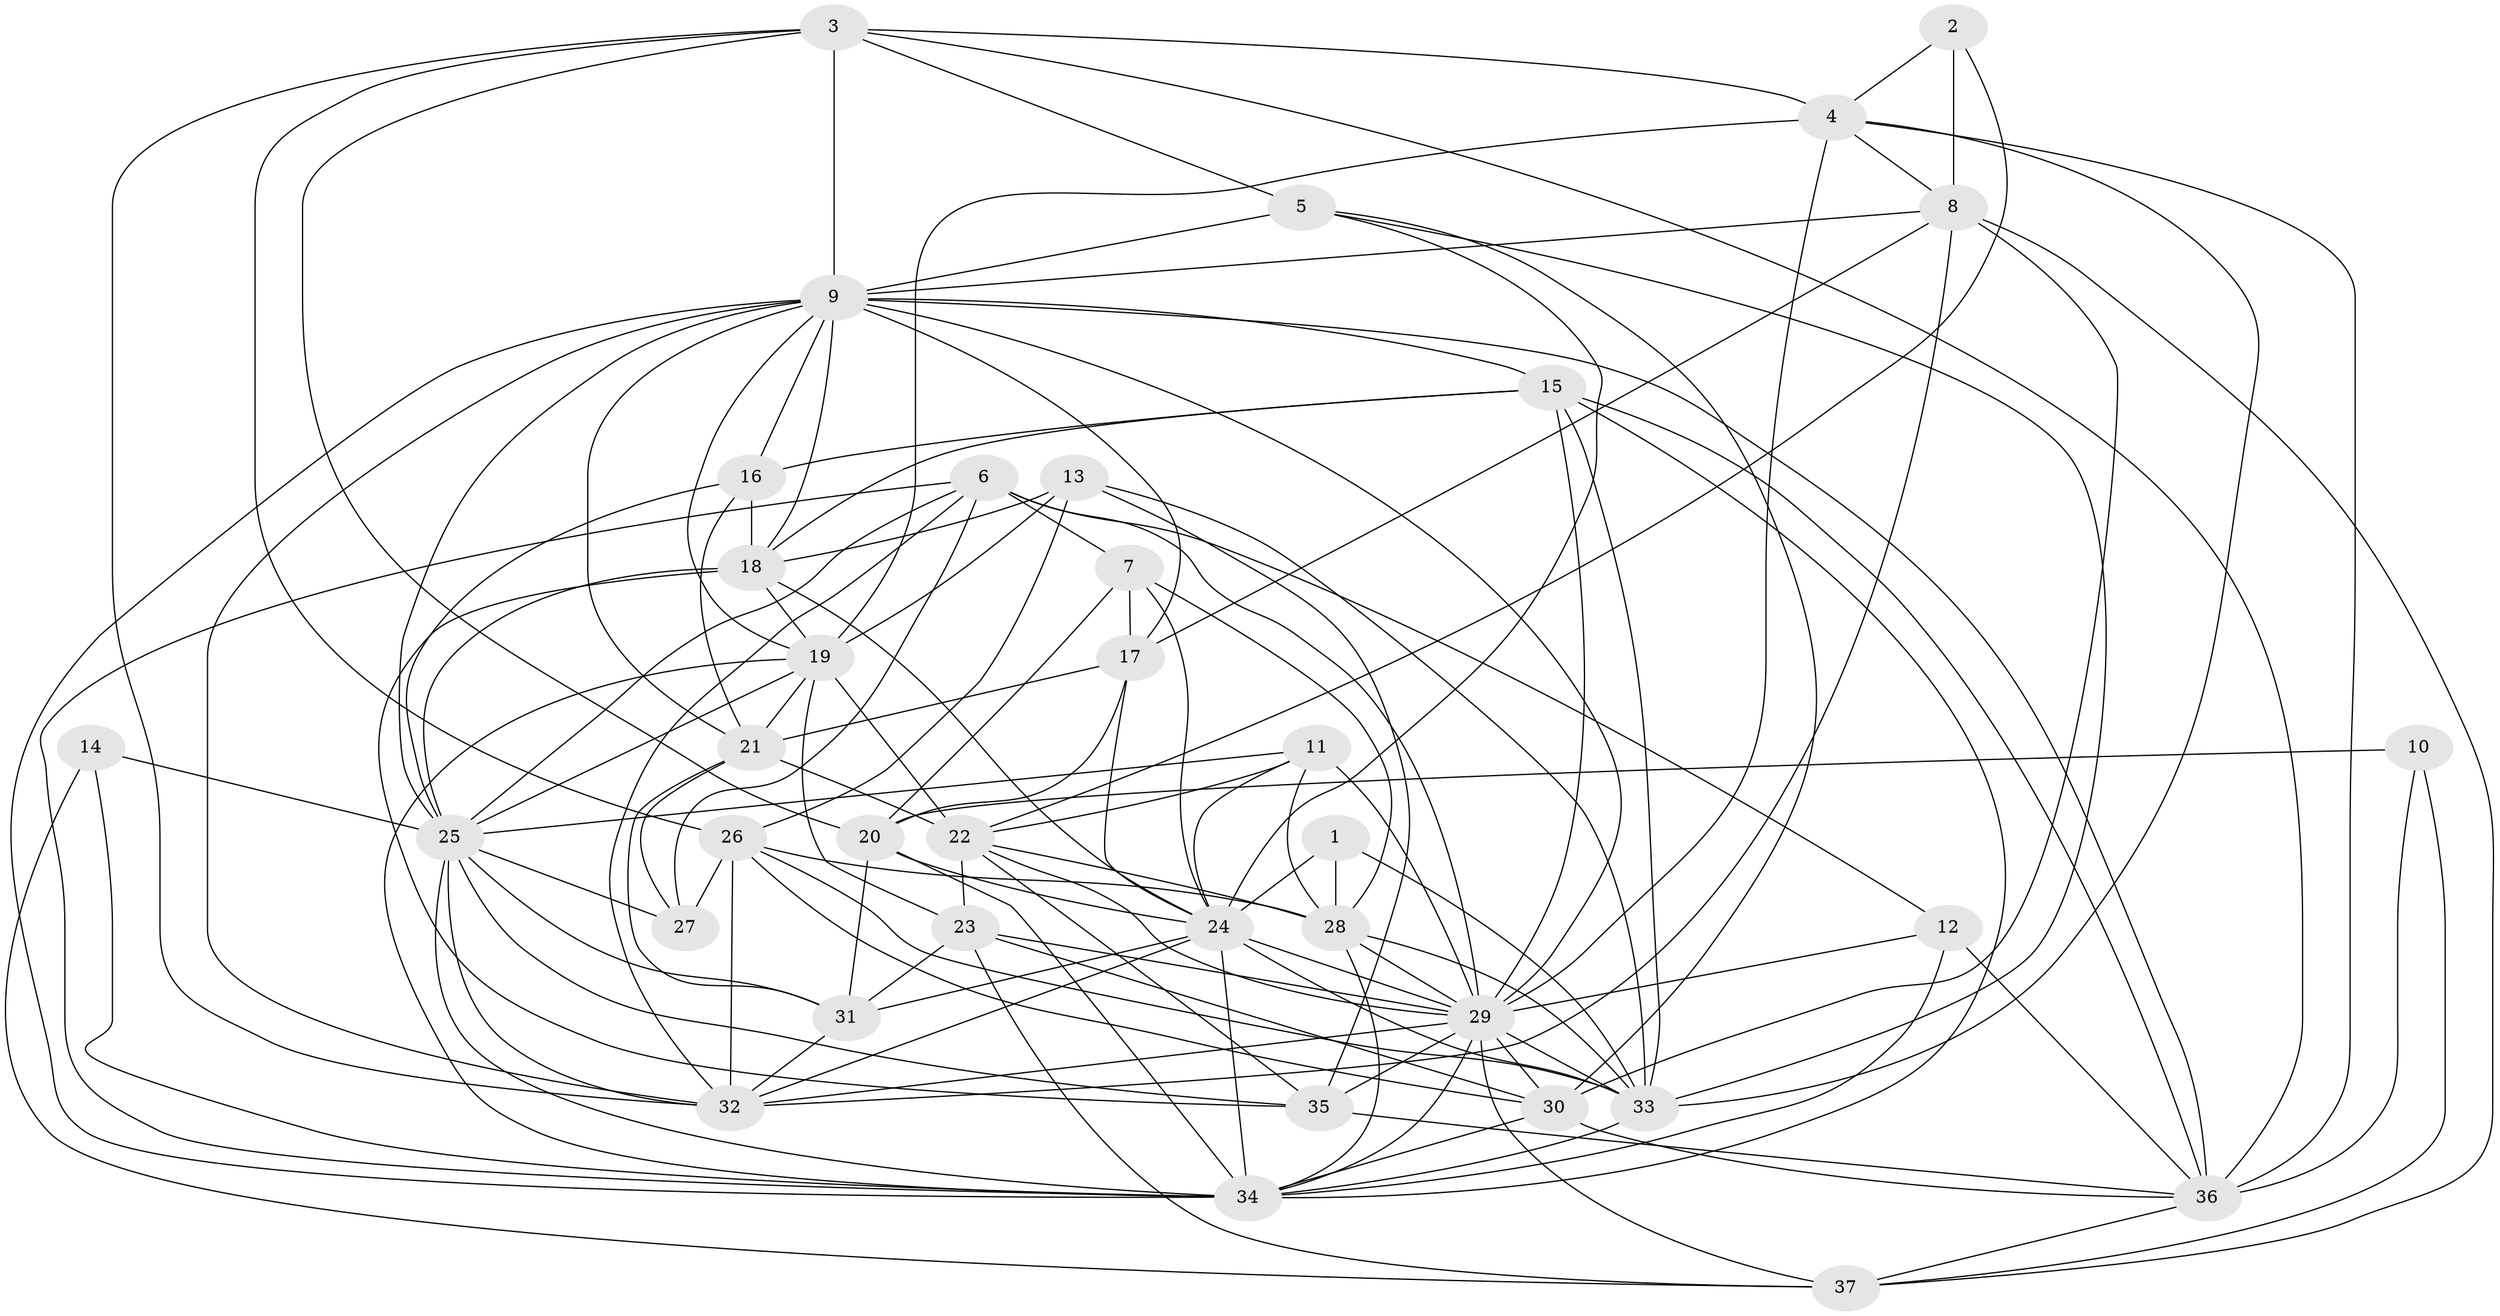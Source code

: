 // original degree distribution, {3: 0.2786885245901639, 4: 0.2786885245901639, 5: 0.20491803278688525, 7: 0.02459016393442623, 8: 0.03278688524590164, 2: 0.12295081967213115, 6: 0.05737704918032787}
// Generated by graph-tools (version 1.1) at 2025/37/03/04/25 23:37:10]
// undirected, 37 vertices, 133 edges
graph export_dot {
  node [color=gray90,style=filled];
  1;
  2;
  3;
  4;
  5;
  6;
  7;
  8;
  9;
  10;
  11;
  12;
  13;
  14;
  15;
  16;
  17;
  18;
  19;
  20;
  21;
  22;
  23;
  24;
  25;
  26;
  27;
  28;
  29;
  30;
  31;
  32;
  33;
  34;
  35;
  36;
  37;
  1 -- 24 [weight=1.0];
  1 -- 28 [weight=1.0];
  1 -- 33 [weight=1.0];
  2 -- 4 [weight=1.0];
  2 -- 8 [weight=1.0];
  2 -- 22 [weight=1.0];
  3 -- 4 [weight=1.0];
  3 -- 5 [weight=1.0];
  3 -- 9 [weight=1.0];
  3 -- 20 [weight=1.0];
  3 -- 26 [weight=1.0];
  3 -- 32 [weight=1.0];
  3 -- 36 [weight=1.0];
  4 -- 8 [weight=1.0];
  4 -- 19 [weight=3.0];
  4 -- 29 [weight=2.0];
  4 -- 33 [weight=1.0];
  4 -- 36 [weight=1.0];
  5 -- 9 [weight=2.0];
  5 -- 24 [weight=1.0];
  5 -- 30 [weight=1.0];
  5 -- 33 [weight=1.0];
  6 -- 7 [weight=1.0];
  6 -- 12 [weight=1.0];
  6 -- 25 [weight=1.0];
  6 -- 27 [weight=1.0];
  6 -- 29 [weight=1.0];
  6 -- 32 [weight=2.0];
  6 -- 34 [weight=1.0];
  7 -- 17 [weight=1.0];
  7 -- 20 [weight=1.0];
  7 -- 24 [weight=1.0];
  7 -- 28 [weight=2.0];
  8 -- 9 [weight=1.0];
  8 -- 17 [weight=1.0];
  8 -- 30 [weight=1.0];
  8 -- 32 [weight=1.0];
  8 -- 37 [weight=1.0];
  9 -- 15 [weight=2.0];
  9 -- 16 [weight=2.0];
  9 -- 17 [weight=1.0];
  9 -- 18 [weight=2.0];
  9 -- 19 [weight=1.0];
  9 -- 21 [weight=1.0];
  9 -- 25 [weight=1.0];
  9 -- 29 [weight=2.0];
  9 -- 32 [weight=1.0];
  9 -- 34 [weight=1.0];
  9 -- 36 [weight=1.0];
  10 -- 20 [weight=3.0];
  10 -- 36 [weight=1.0];
  10 -- 37 [weight=2.0];
  11 -- 22 [weight=1.0];
  11 -- 24 [weight=1.0];
  11 -- 25 [weight=1.0];
  11 -- 28 [weight=2.0];
  11 -- 29 [weight=2.0];
  12 -- 29 [weight=1.0];
  12 -- 34 [weight=1.0];
  12 -- 36 [weight=1.0];
  13 -- 18 [weight=1.0];
  13 -- 19 [weight=1.0];
  13 -- 26 [weight=1.0];
  13 -- 33 [weight=1.0];
  13 -- 35 [weight=1.0];
  14 -- 25 [weight=1.0];
  14 -- 34 [weight=1.0];
  14 -- 37 [weight=1.0];
  15 -- 16 [weight=1.0];
  15 -- 18 [weight=1.0];
  15 -- 29 [weight=1.0];
  15 -- 33 [weight=1.0];
  15 -- 34 [weight=1.0];
  15 -- 36 [weight=1.0];
  16 -- 18 [weight=1.0];
  16 -- 21 [weight=1.0];
  16 -- 25 [weight=1.0];
  17 -- 20 [weight=1.0];
  17 -- 21 [weight=1.0];
  17 -- 24 [weight=1.0];
  18 -- 19 [weight=1.0];
  18 -- 24 [weight=1.0];
  18 -- 25 [weight=1.0];
  18 -- 35 [weight=1.0];
  19 -- 21 [weight=1.0];
  19 -- 22 [weight=1.0];
  19 -- 23 [weight=1.0];
  19 -- 25 [weight=1.0];
  19 -- 34 [weight=1.0];
  20 -- 24 [weight=1.0];
  20 -- 31 [weight=2.0];
  20 -- 34 [weight=1.0];
  21 -- 22 [weight=1.0];
  21 -- 27 [weight=1.0];
  21 -- 31 [weight=1.0];
  22 -- 23 [weight=1.0];
  22 -- 28 [weight=1.0];
  22 -- 29 [weight=2.0];
  22 -- 35 [weight=1.0];
  23 -- 29 [weight=1.0];
  23 -- 30 [weight=1.0];
  23 -- 31 [weight=1.0];
  23 -- 37 [weight=1.0];
  24 -- 29 [weight=1.0];
  24 -- 31 [weight=1.0];
  24 -- 32 [weight=1.0];
  24 -- 33 [weight=1.0];
  24 -- 34 [weight=1.0];
  25 -- 27 [weight=2.0];
  25 -- 31 [weight=2.0];
  25 -- 32 [weight=1.0];
  25 -- 34 [weight=1.0];
  25 -- 35 [weight=1.0];
  26 -- 27 [weight=1.0];
  26 -- 28 [weight=2.0];
  26 -- 30 [weight=1.0];
  26 -- 32 [weight=2.0];
  26 -- 33 [weight=1.0];
  28 -- 29 [weight=1.0];
  28 -- 33 [weight=1.0];
  28 -- 34 [weight=1.0];
  29 -- 30 [weight=1.0];
  29 -- 32 [weight=1.0];
  29 -- 33 [weight=1.0];
  29 -- 34 [weight=1.0];
  29 -- 35 [weight=1.0];
  29 -- 37 [weight=2.0];
  30 -- 34 [weight=1.0];
  30 -- 36 [weight=1.0];
  31 -- 32 [weight=1.0];
  33 -- 34 [weight=1.0];
  35 -- 36 [weight=1.0];
  36 -- 37 [weight=1.0];
}

